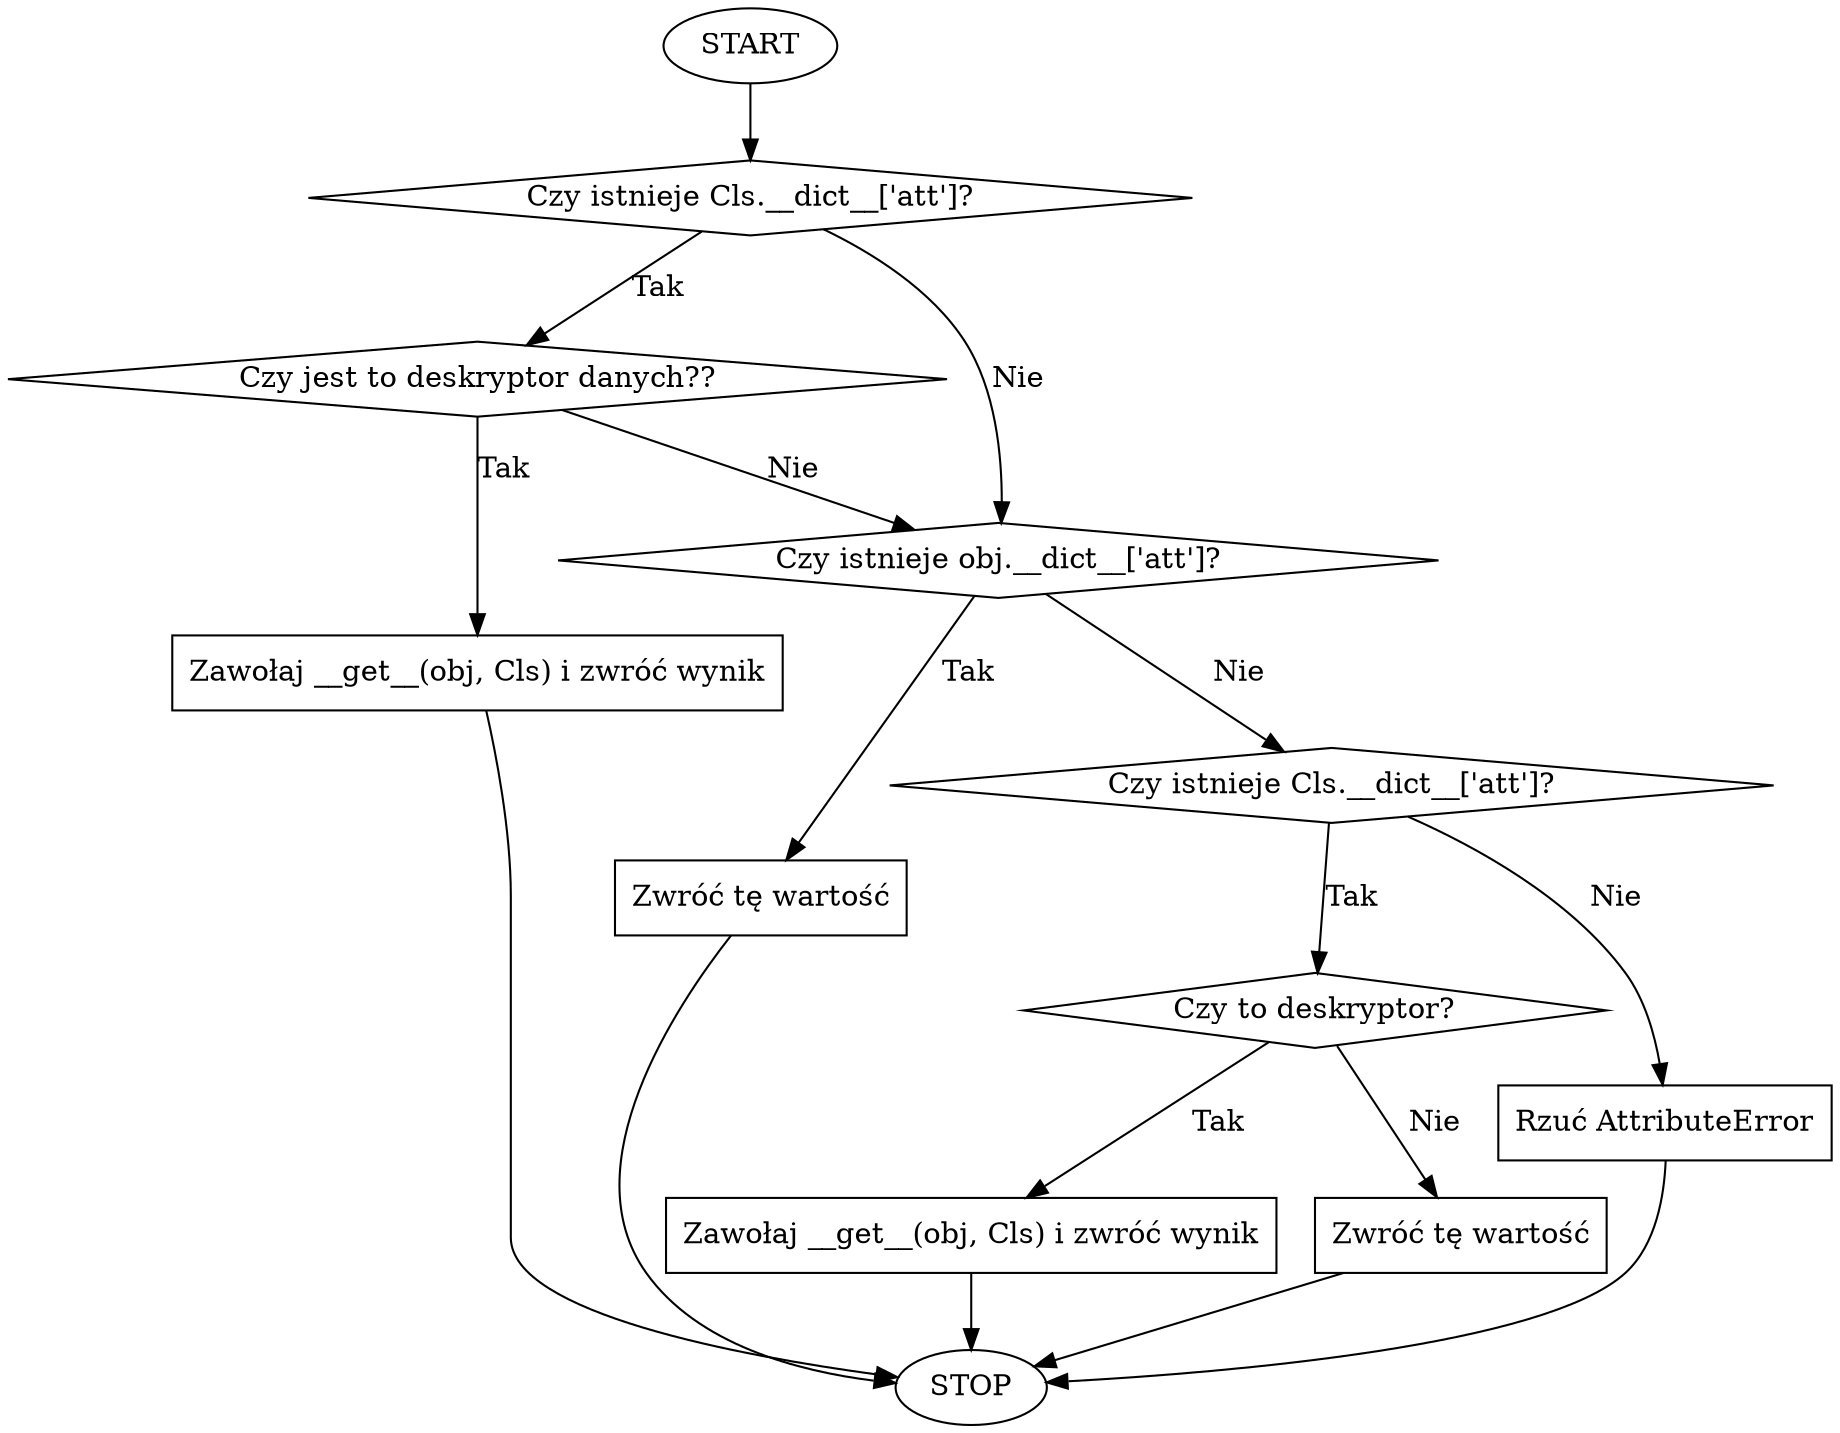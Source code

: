 digraph access {
    START [shape=ellipse];
    class_has_attr [label="Czy istnieje Cls.__dict__['att']?" shape=diamond];
    is_data_desc [label="Czy jest to deskryptor danych??" shape=diamond];
    use_desc_get [label="Zawołaj __get__(obj, Cls) i zwróć wynik" shape=box];
    obj_has_attr [label="Czy istnieje obj.__dict__['att']?" shape=diamond];
    use_object_attr[label="Zwróć tę wartość" shape=box];
    class_has_attr2 [label="Czy istnieje Cls.__dict__['att']?" shape=diamond];
    is_descriptor [label="Czy to deskryptor?" shape=diamond];
    attribute_error [label="Rzuć AttributeError" shape=box];
    use_desc_get2 [label="Zawołaj __get__(obj, Cls) i zwróć wynik" shape=box];
    use_class_attr [label="Zwróć tę wartość" shape=box];
    STOP [shape=ellipse];

    START -> class_has_attr;

    class_has_attr -> is_data_desc [label="Tak"];
    class_has_attr -> obj_has_attr [label="Nie"];

    is_data_desc -> use_desc_get [label="Tak"];
    use_desc_get -> STOP;
    is_data_desc -> obj_has_attr [label="Nie"];

    obj_has_attr -> use_object_attr [label="Tak"];
    use_object_attr -> STOP;
    obj_has_attr -> class_has_attr2 [label="Nie"];

    
    class_has_attr2 -> is_descriptor[label="Tak"];
    class_has_attr2 -> attribute_error[label="Nie"];
    attribute_error -> STOP;

    is_descriptor -> use_desc_get2[label="Tak"];
    use_desc_get2 -> STOP;
    is_descriptor -> use_class_attr[label="Nie"];
    use_class_attr -> STOP;

    
}

